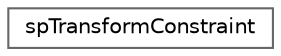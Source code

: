 digraph "类继承关系图"
{
 // LATEX_PDF_SIZE
  bgcolor="transparent";
  edge [fontname=Helvetica,fontsize=10,labelfontname=Helvetica,labelfontsize=10];
  node [fontname=Helvetica,fontsize=10,shape=box,height=0.2,width=0.4];
  rankdir="LR";
  Node0 [id="Node000000",label="spTransformConstraint",height=0.2,width=0.4,color="grey40", fillcolor="white", style="filled",URL="$structsp_transform_constraint.html",tooltip=" "];
}
